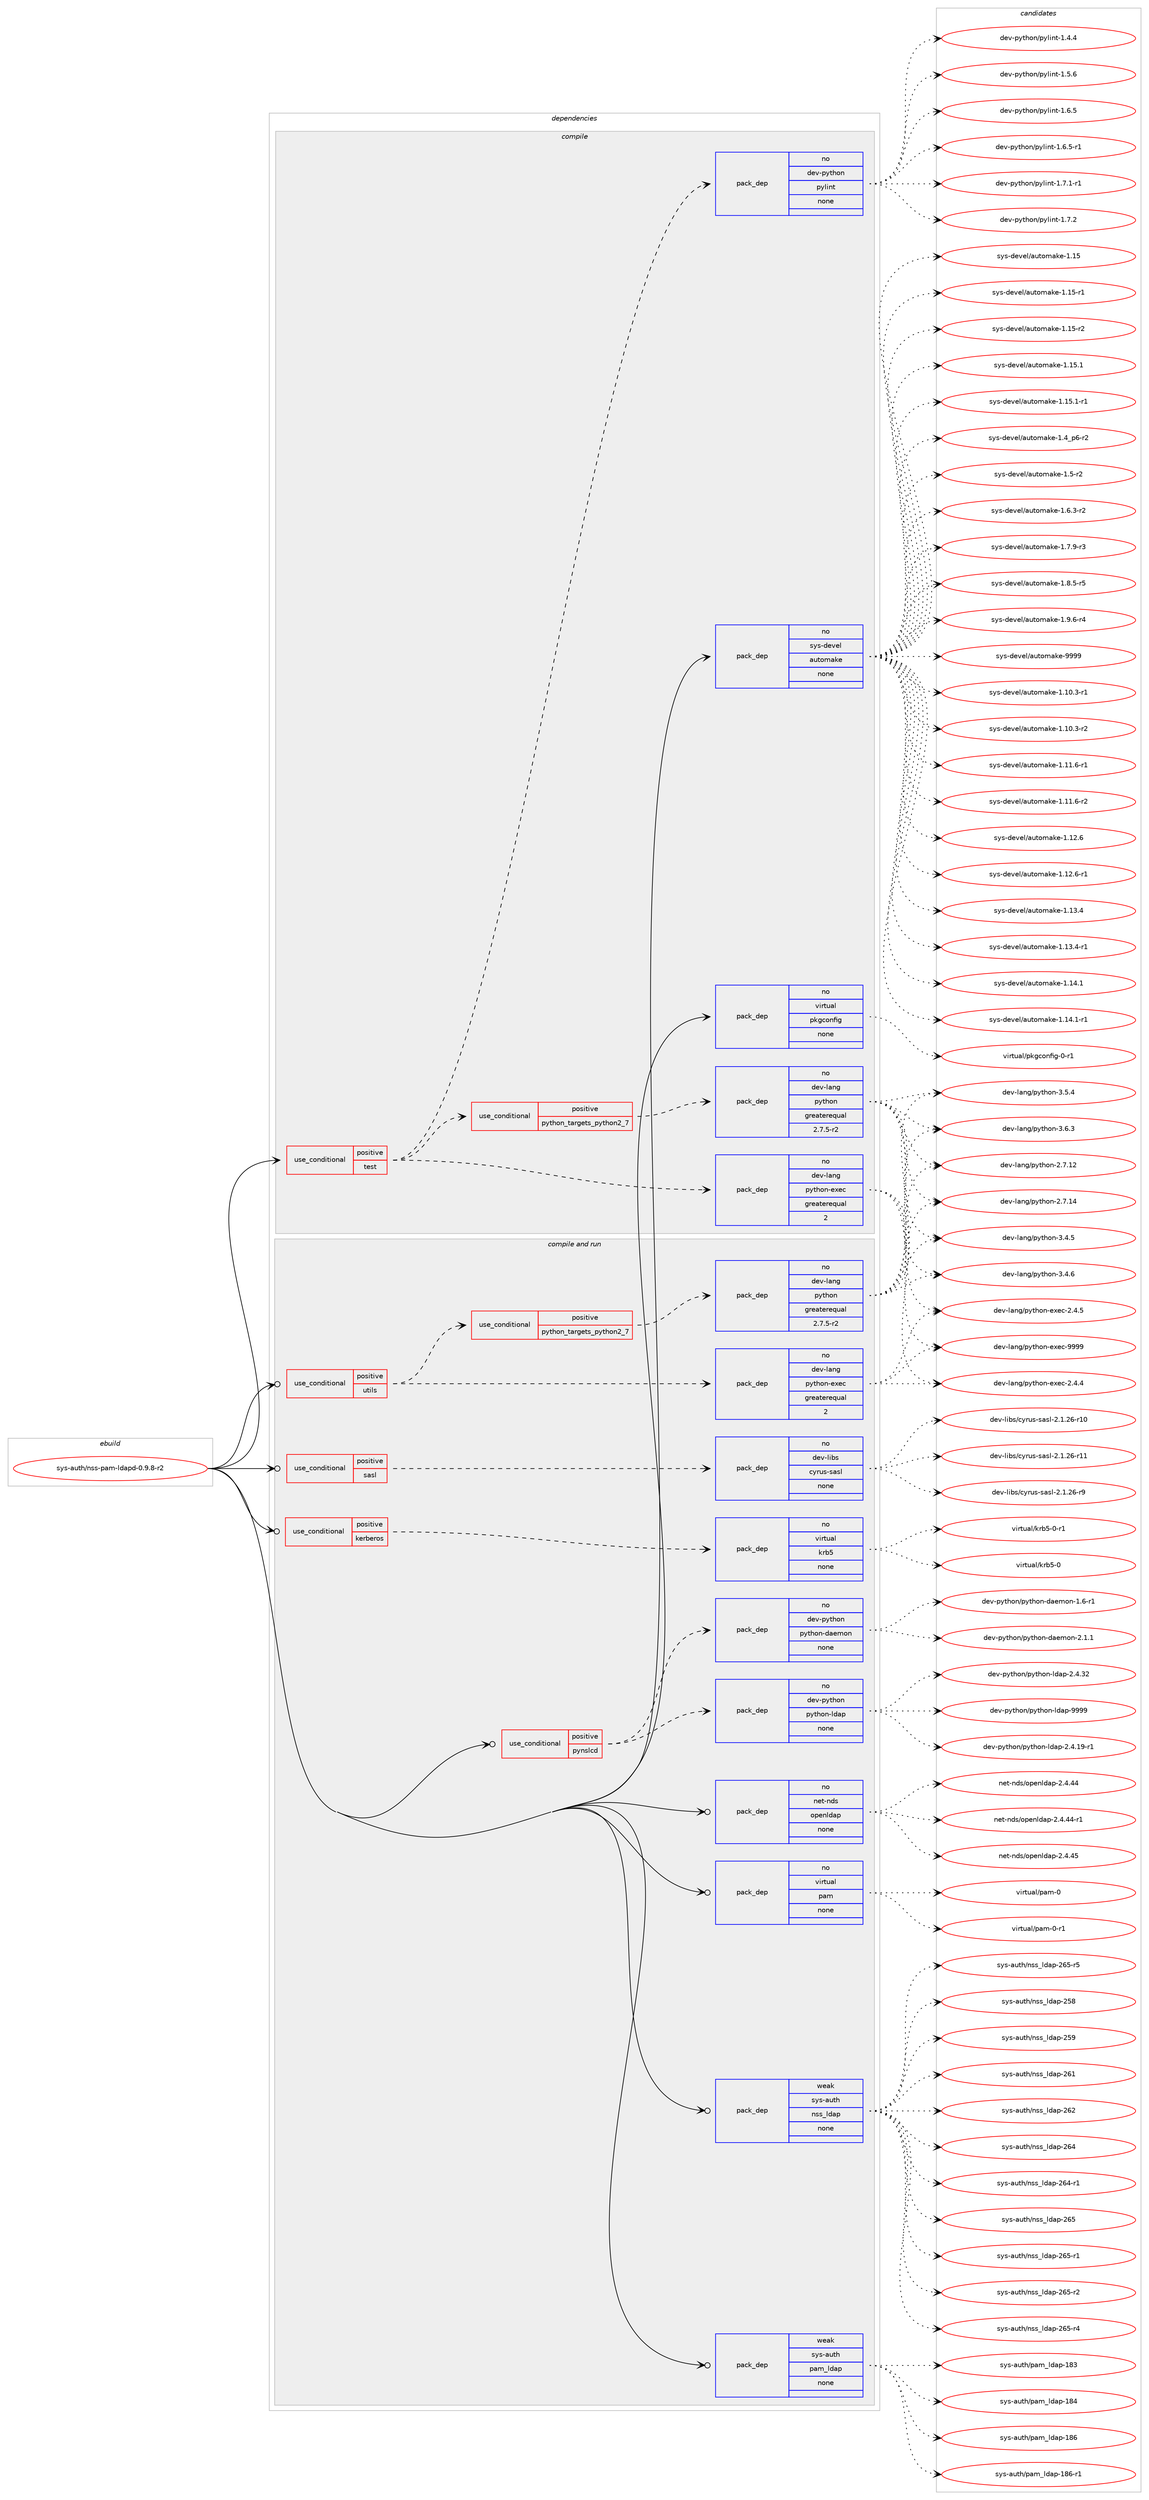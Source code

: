 digraph prolog {

# *************
# Graph options
# *************

newrank=true;
concentrate=true;
compound=true;
graph [rankdir=LR,fontname=Helvetica,fontsize=10,ranksep=1.5];#, ranksep=2.5, nodesep=0.2];
edge  [arrowhead=vee];
node  [fontname=Helvetica,fontsize=10];

# **********
# The ebuild
# **********

subgraph cluster_leftcol {
color=gray;
rank=same;
label=<<i>ebuild</i>>;
id [label="sys-auth/nss-pam-ldapd-0.9.8-r2", color=red, width=4, href="../sys-auth/nss-pam-ldapd-0.9.8-r2.svg"];
}

# ****************
# The dependencies
# ****************

subgraph cluster_midcol {
color=gray;
label=<<i>dependencies</i>>;
subgraph cluster_compile {
fillcolor="#eeeeee";
style=filled;
label=<<i>compile</i>>;
subgraph cond114429 {
dependency474935 [label=<<TABLE BORDER="0" CELLBORDER="1" CELLSPACING="0" CELLPADDING="4"><TR><TD ROWSPAN="3" CELLPADDING="10">use_conditional</TD></TR><TR><TD>positive</TD></TR><TR><TD>test</TD></TR></TABLE>>, shape=none, color=red];
subgraph cond114430 {
dependency474936 [label=<<TABLE BORDER="0" CELLBORDER="1" CELLSPACING="0" CELLPADDING="4"><TR><TD ROWSPAN="3" CELLPADDING="10">use_conditional</TD></TR><TR><TD>positive</TD></TR><TR><TD>python_targets_python2_7</TD></TR></TABLE>>, shape=none, color=red];
subgraph pack352266 {
dependency474937 [label=<<TABLE BORDER="0" CELLBORDER="1" CELLSPACING="0" CELLPADDING="4" WIDTH="220"><TR><TD ROWSPAN="6" CELLPADDING="30">pack_dep</TD></TR><TR><TD WIDTH="110">no</TD></TR><TR><TD>dev-lang</TD></TR><TR><TD>python</TD></TR><TR><TD>greaterequal</TD></TR><TR><TD>2.7.5-r2</TD></TR></TABLE>>, shape=none, color=blue];
}
dependency474936:e -> dependency474937:w [weight=20,style="dashed",arrowhead="vee"];
}
dependency474935:e -> dependency474936:w [weight=20,style="dashed",arrowhead="vee"];
subgraph pack352267 {
dependency474938 [label=<<TABLE BORDER="0" CELLBORDER="1" CELLSPACING="0" CELLPADDING="4" WIDTH="220"><TR><TD ROWSPAN="6" CELLPADDING="30">pack_dep</TD></TR><TR><TD WIDTH="110">no</TD></TR><TR><TD>dev-lang</TD></TR><TR><TD>python-exec</TD></TR><TR><TD>greaterequal</TD></TR><TR><TD>2</TD></TR></TABLE>>, shape=none, color=blue];
}
dependency474935:e -> dependency474938:w [weight=20,style="dashed",arrowhead="vee"];
subgraph pack352268 {
dependency474939 [label=<<TABLE BORDER="0" CELLBORDER="1" CELLSPACING="0" CELLPADDING="4" WIDTH="220"><TR><TD ROWSPAN="6" CELLPADDING="30">pack_dep</TD></TR><TR><TD WIDTH="110">no</TD></TR><TR><TD>dev-python</TD></TR><TR><TD>pylint</TD></TR><TR><TD>none</TD></TR><TR><TD></TD></TR></TABLE>>, shape=none, color=blue];
}
dependency474935:e -> dependency474939:w [weight=20,style="dashed",arrowhead="vee"];
}
id:e -> dependency474935:w [weight=20,style="solid",arrowhead="vee"];
subgraph pack352269 {
dependency474940 [label=<<TABLE BORDER="0" CELLBORDER="1" CELLSPACING="0" CELLPADDING="4" WIDTH="220"><TR><TD ROWSPAN="6" CELLPADDING="30">pack_dep</TD></TR><TR><TD WIDTH="110">no</TD></TR><TR><TD>sys-devel</TD></TR><TR><TD>automake</TD></TR><TR><TD>none</TD></TR><TR><TD></TD></TR></TABLE>>, shape=none, color=blue];
}
id:e -> dependency474940:w [weight=20,style="solid",arrowhead="vee"];
subgraph pack352270 {
dependency474941 [label=<<TABLE BORDER="0" CELLBORDER="1" CELLSPACING="0" CELLPADDING="4" WIDTH="220"><TR><TD ROWSPAN="6" CELLPADDING="30">pack_dep</TD></TR><TR><TD WIDTH="110">no</TD></TR><TR><TD>virtual</TD></TR><TR><TD>pkgconfig</TD></TR><TR><TD>none</TD></TR><TR><TD></TD></TR></TABLE>>, shape=none, color=blue];
}
id:e -> dependency474941:w [weight=20,style="solid",arrowhead="vee"];
}
subgraph cluster_compileandrun {
fillcolor="#eeeeee";
style=filled;
label=<<i>compile and run</i>>;
subgraph cond114431 {
dependency474942 [label=<<TABLE BORDER="0" CELLBORDER="1" CELLSPACING="0" CELLPADDING="4"><TR><TD ROWSPAN="3" CELLPADDING="10">use_conditional</TD></TR><TR><TD>positive</TD></TR><TR><TD>kerberos</TD></TR></TABLE>>, shape=none, color=red];
subgraph pack352271 {
dependency474943 [label=<<TABLE BORDER="0" CELLBORDER="1" CELLSPACING="0" CELLPADDING="4" WIDTH="220"><TR><TD ROWSPAN="6" CELLPADDING="30">pack_dep</TD></TR><TR><TD WIDTH="110">no</TD></TR><TR><TD>virtual</TD></TR><TR><TD>krb5</TD></TR><TR><TD>none</TD></TR><TR><TD></TD></TR></TABLE>>, shape=none, color=blue];
}
dependency474942:e -> dependency474943:w [weight=20,style="dashed",arrowhead="vee"];
}
id:e -> dependency474942:w [weight=20,style="solid",arrowhead="odotvee"];
subgraph cond114432 {
dependency474944 [label=<<TABLE BORDER="0" CELLBORDER="1" CELLSPACING="0" CELLPADDING="4"><TR><TD ROWSPAN="3" CELLPADDING="10">use_conditional</TD></TR><TR><TD>positive</TD></TR><TR><TD>pynslcd</TD></TR></TABLE>>, shape=none, color=red];
subgraph pack352272 {
dependency474945 [label=<<TABLE BORDER="0" CELLBORDER="1" CELLSPACING="0" CELLPADDING="4" WIDTH="220"><TR><TD ROWSPAN="6" CELLPADDING="30">pack_dep</TD></TR><TR><TD WIDTH="110">no</TD></TR><TR><TD>dev-python</TD></TR><TR><TD>python-ldap</TD></TR><TR><TD>none</TD></TR><TR><TD></TD></TR></TABLE>>, shape=none, color=blue];
}
dependency474944:e -> dependency474945:w [weight=20,style="dashed",arrowhead="vee"];
subgraph pack352273 {
dependency474946 [label=<<TABLE BORDER="0" CELLBORDER="1" CELLSPACING="0" CELLPADDING="4" WIDTH="220"><TR><TD ROWSPAN="6" CELLPADDING="30">pack_dep</TD></TR><TR><TD WIDTH="110">no</TD></TR><TR><TD>dev-python</TD></TR><TR><TD>python-daemon</TD></TR><TR><TD>none</TD></TR><TR><TD></TD></TR></TABLE>>, shape=none, color=blue];
}
dependency474944:e -> dependency474946:w [weight=20,style="dashed",arrowhead="vee"];
}
id:e -> dependency474944:w [weight=20,style="solid",arrowhead="odotvee"];
subgraph cond114433 {
dependency474947 [label=<<TABLE BORDER="0" CELLBORDER="1" CELLSPACING="0" CELLPADDING="4"><TR><TD ROWSPAN="3" CELLPADDING="10">use_conditional</TD></TR><TR><TD>positive</TD></TR><TR><TD>sasl</TD></TR></TABLE>>, shape=none, color=red];
subgraph pack352274 {
dependency474948 [label=<<TABLE BORDER="0" CELLBORDER="1" CELLSPACING="0" CELLPADDING="4" WIDTH="220"><TR><TD ROWSPAN="6" CELLPADDING="30">pack_dep</TD></TR><TR><TD WIDTH="110">no</TD></TR><TR><TD>dev-libs</TD></TR><TR><TD>cyrus-sasl</TD></TR><TR><TD>none</TD></TR><TR><TD></TD></TR></TABLE>>, shape=none, color=blue];
}
dependency474947:e -> dependency474948:w [weight=20,style="dashed",arrowhead="vee"];
}
id:e -> dependency474947:w [weight=20,style="solid",arrowhead="odotvee"];
subgraph cond114434 {
dependency474949 [label=<<TABLE BORDER="0" CELLBORDER="1" CELLSPACING="0" CELLPADDING="4"><TR><TD ROWSPAN="3" CELLPADDING="10">use_conditional</TD></TR><TR><TD>positive</TD></TR><TR><TD>utils</TD></TR></TABLE>>, shape=none, color=red];
subgraph cond114435 {
dependency474950 [label=<<TABLE BORDER="0" CELLBORDER="1" CELLSPACING="0" CELLPADDING="4"><TR><TD ROWSPAN="3" CELLPADDING="10">use_conditional</TD></TR><TR><TD>positive</TD></TR><TR><TD>python_targets_python2_7</TD></TR></TABLE>>, shape=none, color=red];
subgraph pack352275 {
dependency474951 [label=<<TABLE BORDER="0" CELLBORDER="1" CELLSPACING="0" CELLPADDING="4" WIDTH="220"><TR><TD ROWSPAN="6" CELLPADDING="30">pack_dep</TD></TR><TR><TD WIDTH="110">no</TD></TR><TR><TD>dev-lang</TD></TR><TR><TD>python</TD></TR><TR><TD>greaterequal</TD></TR><TR><TD>2.7.5-r2</TD></TR></TABLE>>, shape=none, color=blue];
}
dependency474950:e -> dependency474951:w [weight=20,style="dashed",arrowhead="vee"];
}
dependency474949:e -> dependency474950:w [weight=20,style="dashed",arrowhead="vee"];
subgraph pack352276 {
dependency474952 [label=<<TABLE BORDER="0" CELLBORDER="1" CELLSPACING="0" CELLPADDING="4" WIDTH="220"><TR><TD ROWSPAN="6" CELLPADDING="30">pack_dep</TD></TR><TR><TD WIDTH="110">no</TD></TR><TR><TD>dev-lang</TD></TR><TR><TD>python-exec</TD></TR><TR><TD>greaterequal</TD></TR><TR><TD>2</TD></TR></TABLE>>, shape=none, color=blue];
}
dependency474949:e -> dependency474952:w [weight=20,style="dashed",arrowhead="vee"];
}
id:e -> dependency474949:w [weight=20,style="solid",arrowhead="odotvee"];
subgraph pack352277 {
dependency474953 [label=<<TABLE BORDER="0" CELLBORDER="1" CELLSPACING="0" CELLPADDING="4" WIDTH="220"><TR><TD ROWSPAN="6" CELLPADDING="30">pack_dep</TD></TR><TR><TD WIDTH="110">no</TD></TR><TR><TD>net-nds</TD></TR><TR><TD>openldap</TD></TR><TR><TD>none</TD></TR><TR><TD></TD></TR></TABLE>>, shape=none, color=blue];
}
id:e -> dependency474953:w [weight=20,style="solid",arrowhead="odotvee"];
subgraph pack352278 {
dependency474954 [label=<<TABLE BORDER="0" CELLBORDER="1" CELLSPACING="0" CELLPADDING="4" WIDTH="220"><TR><TD ROWSPAN="6" CELLPADDING="30">pack_dep</TD></TR><TR><TD WIDTH="110">no</TD></TR><TR><TD>virtual</TD></TR><TR><TD>pam</TD></TR><TR><TD>none</TD></TR><TR><TD></TD></TR></TABLE>>, shape=none, color=blue];
}
id:e -> dependency474954:w [weight=20,style="solid",arrowhead="odotvee"];
subgraph pack352279 {
dependency474955 [label=<<TABLE BORDER="0" CELLBORDER="1" CELLSPACING="0" CELLPADDING="4" WIDTH="220"><TR><TD ROWSPAN="6" CELLPADDING="30">pack_dep</TD></TR><TR><TD WIDTH="110">weak</TD></TR><TR><TD>sys-auth</TD></TR><TR><TD>nss_ldap</TD></TR><TR><TD>none</TD></TR><TR><TD></TD></TR></TABLE>>, shape=none, color=blue];
}
id:e -> dependency474955:w [weight=20,style="solid",arrowhead="odotvee"];
subgraph pack352280 {
dependency474956 [label=<<TABLE BORDER="0" CELLBORDER="1" CELLSPACING="0" CELLPADDING="4" WIDTH="220"><TR><TD ROWSPAN="6" CELLPADDING="30">pack_dep</TD></TR><TR><TD WIDTH="110">weak</TD></TR><TR><TD>sys-auth</TD></TR><TR><TD>pam_ldap</TD></TR><TR><TD>none</TD></TR><TR><TD></TD></TR></TABLE>>, shape=none, color=blue];
}
id:e -> dependency474956:w [weight=20,style="solid",arrowhead="odotvee"];
}
subgraph cluster_run {
fillcolor="#eeeeee";
style=filled;
label=<<i>run</i>>;
}
}

# **************
# The candidates
# **************

subgraph cluster_choices {
rank=same;
color=gray;
label=<<i>candidates</i>>;

subgraph choice352266 {
color=black;
nodesep=1;
choice10010111845108971101034711212111610411111045504655464950 [label="dev-lang/python-2.7.12", color=red, width=4,href="../dev-lang/python-2.7.12.svg"];
choice10010111845108971101034711212111610411111045504655464952 [label="dev-lang/python-2.7.14", color=red, width=4,href="../dev-lang/python-2.7.14.svg"];
choice100101118451089711010347112121116104111110455146524653 [label="dev-lang/python-3.4.5", color=red, width=4,href="../dev-lang/python-3.4.5.svg"];
choice100101118451089711010347112121116104111110455146524654 [label="dev-lang/python-3.4.6", color=red, width=4,href="../dev-lang/python-3.4.6.svg"];
choice100101118451089711010347112121116104111110455146534652 [label="dev-lang/python-3.5.4", color=red, width=4,href="../dev-lang/python-3.5.4.svg"];
choice100101118451089711010347112121116104111110455146544651 [label="dev-lang/python-3.6.3", color=red, width=4,href="../dev-lang/python-3.6.3.svg"];
dependency474937:e -> choice10010111845108971101034711212111610411111045504655464950:w [style=dotted,weight="100"];
dependency474937:e -> choice10010111845108971101034711212111610411111045504655464952:w [style=dotted,weight="100"];
dependency474937:e -> choice100101118451089711010347112121116104111110455146524653:w [style=dotted,weight="100"];
dependency474937:e -> choice100101118451089711010347112121116104111110455146524654:w [style=dotted,weight="100"];
dependency474937:e -> choice100101118451089711010347112121116104111110455146534652:w [style=dotted,weight="100"];
dependency474937:e -> choice100101118451089711010347112121116104111110455146544651:w [style=dotted,weight="100"];
}
subgraph choice352267 {
color=black;
nodesep=1;
choice1001011184510897110103471121211161041111104510112010199455046524652 [label="dev-lang/python-exec-2.4.4", color=red, width=4,href="../dev-lang/python-exec-2.4.4.svg"];
choice1001011184510897110103471121211161041111104510112010199455046524653 [label="dev-lang/python-exec-2.4.5", color=red, width=4,href="../dev-lang/python-exec-2.4.5.svg"];
choice10010111845108971101034711212111610411111045101120101994557575757 [label="dev-lang/python-exec-9999", color=red, width=4,href="../dev-lang/python-exec-9999.svg"];
dependency474938:e -> choice1001011184510897110103471121211161041111104510112010199455046524652:w [style=dotted,weight="100"];
dependency474938:e -> choice1001011184510897110103471121211161041111104510112010199455046524653:w [style=dotted,weight="100"];
dependency474938:e -> choice10010111845108971101034711212111610411111045101120101994557575757:w [style=dotted,weight="100"];
}
subgraph choice352268 {
color=black;
nodesep=1;
choice1001011184511212111610411111047112121108105110116454946524652 [label="dev-python/pylint-1.4.4", color=red, width=4,href="../dev-python/pylint-1.4.4.svg"];
choice1001011184511212111610411111047112121108105110116454946534654 [label="dev-python/pylint-1.5.6", color=red, width=4,href="../dev-python/pylint-1.5.6.svg"];
choice1001011184511212111610411111047112121108105110116454946544653 [label="dev-python/pylint-1.6.5", color=red, width=4,href="../dev-python/pylint-1.6.5.svg"];
choice10010111845112121116104111110471121211081051101164549465446534511449 [label="dev-python/pylint-1.6.5-r1", color=red, width=4,href="../dev-python/pylint-1.6.5-r1.svg"];
choice10010111845112121116104111110471121211081051101164549465546494511449 [label="dev-python/pylint-1.7.1-r1", color=red, width=4,href="../dev-python/pylint-1.7.1-r1.svg"];
choice1001011184511212111610411111047112121108105110116454946554650 [label="dev-python/pylint-1.7.2", color=red, width=4,href="../dev-python/pylint-1.7.2.svg"];
dependency474939:e -> choice1001011184511212111610411111047112121108105110116454946524652:w [style=dotted,weight="100"];
dependency474939:e -> choice1001011184511212111610411111047112121108105110116454946534654:w [style=dotted,weight="100"];
dependency474939:e -> choice1001011184511212111610411111047112121108105110116454946544653:w [style=dotted,weight="100"];
dependency474939:e -> choice10010111845112121116104111110471121211081051101164549465446534511449:w [style=dotted,weight="100"];
dependency474939:e -> choice10010111845112121116104111110471121211081051101164549465546494511449:w [style=dotted,weight="100"];
dependency474939:e -> choice1001011184511212111610411111047112121108105110116454946554650:w [style=dotted,weight="100"];
}
subgraph choice352269 {
color=black;
nodesep=1;
choice11512111545100101118101108479711711611110997107101454946494846514511449 [label="sys-devel/automake-1.10.3-r1", color=red, width=4,href="../sys-devel/automake-1.10.3-r1.svg"];
choice11512111545100101118101108479711711611110997107101454946494846514511450 [label="sys-devel/automake-1.10.3-r2", color=red, width=4,href="../sys-devel/automake-1.10.3-r2.svg"];
choice11512111545100101118101108479711711611110997107101454946494946544511449 [label="sys-devel/automake-1.11.6-r1", color=red, width=4,href="../sys-devel/automake-1.11.6-r1.svg"];
choice11512111545100101118101108479711711611110997107101454946494946544511450 [label="sys-devel/automake-1.11.6-r2", color=red, width=4,href="../sys-devel/automake-1.11.6-r2.svg"];
choice1151211154510010111810110847971171161111099710710145494649504654 [label="sys-devel/automake-1.12.6", color=red, width=4,href="../sys-devel/automake-1.12.6.svg"];
choice11512111545100101118101108479711711611110997107101454946495046544511449 [label="sys-devel/automake-1.12.6-r1", color=red, width=4,href="../sys-devel/automake-1.12.6-r1.svg"];
choice1151211154510010111810110847971171161111099710710145494649514652 [label="sys-devel/automake-1.13.4", color=red, width=4,href="../sys-devel/automake-1.13.4.svg"];
choice11512111545100101118101108479711711611110997107101454946495146524511449 [label="sys-devel/automake-1.13.4-r1", color=red, width=4,href="../sys-devel/automake-1.13.4-r1.svg"];
choice1151211154510010111810110847971171161111099710710145494649524649 [label="sys-devel/automake-1.14.1", color=red, width=4,href="../sys-devel/automake-1.14.1.svg"];
choice11512111545100101118101108479711711611110997107101454946495246494511449 [label="sys-devel/automake-1.14.1-r1", color=red, width=4,href="../sys-devel/automake-1.14.1-r1.svg"];
choice115121115451001011181011084797117116111109971071014549464953 [label="sys-devel/automake-1.15", color=red, width=4,href="../sys-devel/automake-1.15.svg"];
choice1151211154510010111810110847971171161111099710710145494649534511449 [label="sys-devel/automake-1.15-r1", color=red, width=4,href="../sys-devel/automake-1.15-r1.svg"];
choice1151211154510010111810110847971171161111099710710145494649534511450 [label="sys-devel/automake-1.15-r2", color=red, width=4,href="../sys-devel/automake-1.15-r2.svg"];
choice1151211154510010111810110847971171161111099710710145494649534649 [label="sys-devel/automake-1.15.1", color=red, width=4,href="../sys-devel/automake-1.15.1.svg"];
choice11512111545100101118101108479711711611110997107101454946495346494511449 [label="sys-devel/automake-1.15.1-r1", color=red, width=4,href="../sys-devel/automake-1.15.1-r1.svg"];
choice115121115451001011181011084797117116111109971071014549465295112544511450 [label="sys-devel/automake-1.4_p6-r2", color=red, width=4,href="../sys-devel/automake-1.4_p6-r2.svg"];
choice11512111545100101118101108479711711611110997107101454946534511450 [label="sys-devel/automake-1.5-r2", color=red, width=4,href="../sys-devel/automake-1.5-r2.svg"];
choice115121115451001011181011084797117116111109971071014549465446514511450 [label="sys-devel/automake-1.6.3-r2", color=red, width=4,href="../sys-devel/automake-1.6.3-r2.svg"];
choice115121115451001011181011084797117116111109971071014549465546574511451 [label="sys-devel/automake-1.7.9-r3", color=red, width=4,href="../sys-devel/automake-1.7.9-r3.svg"];
choice115121115451001011181011084797117116111109971071014549465646534511453 [label="sys-devel/automake-1.8.5-r5", color=red, width=4,href="../sys-devel/automake-1.8.5-r5.svg"];
choice115121115451001011181011084797117116111109971071014549465746544511452 [label="sys-devel/automake-1.9.6-r4", color=red, width=4,href="../sys-devel/automake-1.9.6-r4.svg"];
choice115121115451001011181011084797117116111109971071014557575757 [label="sys-devel/automake-9999", color=red, width=4,href="../sys-devel/automake-9999.svg"];
dependency474940:e -> choice11512111545100101118101108479711711611110997107101454946494846514511449:w [style=dotted,weight="100"];
dependency474940:e -> choice11512111545100101118101108479711711611110997107101454946494846514511450:w [style=dotted,weight="100"];
dependency474940:e -> choice11512111545100101118101108479711711611110997107101454946494946544511449:w [style=dotted,weight="100"];
dependency474940:e -> choice11512111545100101118101108479711711611110997107101454946494946544511450:w [style=dotted,weight="100"];
dependency474940:e -> choice1151211154510010111810110847971171161111099710710145494649504654:w [style=dotted,weight="100"];
dependency474940:e -> choice11512111545100101118101108479711711611110997107101454946495046544511449:w [style=dotted,weight="100"];
dependency474940:e -> choice1151211154510010111810110847971171161111099710710145494649514652:w [style=dotted,weight="100"];
dependency474940:e -> choice11512111545100101118101108479711711611110997107101454946495146524511449:w [style=dotted,weight="100"];
dependency474940:e -> choice1151211154510010111810110847971171161111099710710145494649524649:w [style=dotted,weight="100"];
dependency474940:e -> choice11512111545100101118101108479711711611110997107101454946495246494511449:w [style=dotted,weight="100"];
dependency474940:e -> choice115121115451001011181011084797117116111109971071014549464953:w [style=dotted,weight="100"];
dependency474940:e -> choice1151211154510010111810110847971171161111099710710145494649534511449:w [style=dotted,weight="100"];
dependency474940:e -> choice1151211154510010111810110847971171161111099710710145494649534511450:w [style=dotted,weight="100"];
dependency474940:e -> choice1151211154510010111810110847971171161111099710710145494649534649:w [style=dotted,weight="100"];
dependency474940:e -> choice11512111545100101118101108479711711611110997107101454946495346494511449:w [style=dotted,weight="100"];
dependency474940:e -> choice115121115451001011181011084797117116111109971071014549465295112544511450:w [style=dotted,weight="100"];
dependency474940:e -> choice11512111545100101118101108479711711611110997107101454946534511450:w [style=dotted,weight="100"];
dependency474940:e -> choice115121115451001011181011084797117116111109971071014549465446514511450:w [style=dotted,weight="100"];
dependency474940:e -> choice115121115451001011181011084797117116111109971071014549465546574511451:w [style=dotted,weight="100"];
dependency474940:e -> choice115121115451001011181011084797117116111109971071014549465646534511453:w [style=dotted,weight="100"];
dependency474940:e -> choice115121115451001011181011084797117116111109971071014549465746544511452:w [style=dotted,weight="100"];
dependency474940:e -> choice115121115451001011181011084797117116111109971071014557575757:w [style=dotted,weight="100"];
}
subgraph choice352270 {
color=black;
nodesep=1;
choice11810511411611797108471121071039911111010210510345484511449 [label="virtual/pkgconfig-0-r1", color=red, width=4,href="../virtual/pkgconfig-0-r1.svg"];
dependency474941:e -> choice11810511411611797108471121071039911111010210510345484511449:w [style=dotted,weight="100"];
}
subgraph choice352271 {
color=black;
nodesep=1;
choice118105114116117971084710711498534548 [label="virtual/krb5-0", color=red, width=4,href="../virtual/krb5-0.svg"];
choice1181051141161179710847107114985345484511449 [label="virtual/krb5-0-r1", color=red, width=4,href="../virtual/krb5-0-r1.svg"];
dependency474943:e -> choice118105114116117971084710711498534548:w [style=dotted,weight="100"];
dependency474943:e -> choice1181051141161179710847107114985345484511449:w [style=dotted,weight="100"];
}
subgraph choice352272 {
color=black;
nodesep=1;
choice10010111845112121116104111110471121211161041111104510810097112455046524649574511449 [label="dev-python/python-ldap-2.4.19-r1", color=red, width=4,href="../dev-python/python-ldap-2.4.19-r1.svg"];
choice1001011184511212111610411111047112121116104111110451081009711245504652465150 [label="dev-python/python-ldap-2.4.32", color=red, width=4,href="../dev-python/python-ldap-2.4.32.svg"];
choice100101118451121211161041111104711212111610411111045108100971124557575757 [label="dev-python/python-ldap-9999", color=red, width=4,href="../dev-python/python-ldap-9999.svg"];
dependency474945:e -> choice10010111845112121116104111110471121211161041111104510810097112455046524649574511449:w [style=dotted,weight="100"];
dependency474945:e -> choice1001011184511212111610411111047112121116104111110451081009711245504652465150:w [style=dotted,weight="100"];
dependency474945:e -> choice100101118451121211161041111104711212111610411111045108100971124557575757:w [style=dotted,weight="100"];
}
subgraph choice352273 {
color=black;
nodesep=1;
choice10010111845112121116104111110471121211161041111104510097101109111110454946544511449 [label="dev-python/python-daemon-1.6-r1", color=red, width=4,href="../dev-python/python-daemon-1.6-r1.svg"];
choice10010111845112121116104111110471121211161041111104510097101109111110455046494649 [label="dev-python/python-daemon-2.1.1", color=red, width=4,href="../dev-python/python-daemon-2.1.1.svg"];
dependency474946:e -> choice10010111845112121116104111110471121211161041111104510097101109111110454946544511449:w [style=dotted,weight="100"];
dependency474946:e -> choice10010111845112121116104111110471121211161041111104510097101109111110455046494649:w [style=dotted,weight="100"];
}
subgraph choice352274 {
color=black;
nodesep=1;
choice10010111845108105981154799121114117115451159711510845504649465054451144948 [label="dev-libs/cyrus-sasl-2.1.26-r10", color=red, width=4,href="../dev-libs/cyrus-sasl-2.1.26-r10.svg"];
choice10010111845108105981154799121114117115451159711510845504649465054451144949 [label="dev-libs/cyrus-sasl-2.1.26-r11", color=red, width=4,href="../dev-libs/cyrus-sasl-2.1.26-r11.svg"];
choice100101118451081059811547991211141171154511597115108455046494650544511457 [label="dev-libs/cyrus-sasl-2.1.26-r9", color=red, width=4,href="../dev-libs/cyrus-sasl-2.1.26-r9.svg"];
dependency474948:e -> choice10010111845108105981154799121114117115451159711510845504649465054451144948:w [style=dotted,weight="100"];
dependency474948:e -> choice10010111845108105981154799121114117115451159711510845504649465054451144949:w [style=dotted,weight="100"];
dependency474948:e -> choice100101118451081059811547991211141171154511597115108455046494650544511457:w [style=dotted,weight="100"];
}
subgraph choice352275 {
color=black;
nodesep=1;
choice10010111845108971101034711212111610411111045504655464950 [label="dev-lang/python-2.7.12", color=red, width=4,href="../dev-lang/python-2.7.12.svg"];
choice10010111845108971101034711212111610411111045504655464952 [label="dev-lang/python-2.7.14", color=red, width=4,href="../dev-lang/python-2.7.14.svg"];
choice100101118451089711010347112121116104111110455146524653 [label="dev-lang/python-3.4.5", color=red, width=4,href="../dev-lang/python-3.4.5.svg"];
choice100101118451089711010347112121116104111110455146524654 [label="dev-lang/python-3.4.6", color=red, width=4,href="../dev-lang/python-3.4.6.svg"];
choice100101118451089711010347112121116104111110455146534652 [label="dev-lang/python-3.5.4", color=red, width=4,href="../dev-lang/python-3.5.4.svg"];
choice100101118451089711010347112121116104111110455146544651 [label="dev-lang/python-3.6.3", color=red, width=4,href="../dev-lang/python-3.6.3.svg"];
dependency474951:e -> choice10010111845108971101034711212111610411111045504655464950:w [style=dotted,weight="100"];
dependency474951:e -> choice10010111845108971101034711212111610411111045504655464952:w [style=dotted,weight="100"];
dependency474951:e -> choice100101118451089711010347112121116104111110455146524653:w [style=dotted,weight="100"];
dependency474951:e -> choice100101118451089711010347112121116104111110455146524654:w [style=dotted,weight="100"];
dependency474951:e -> choice100101118451089711010347112121116104111110455146534652:w [style=dotted,weight="100"];
dependency474951:e -> choice100101118451089711010347112121116104111110455146544651:w [style=dotted,weight="100"];
}
subgraph choice352276 {
color=black;
nodesep=1;
choice1001011184510897110103471121211161041111104510112010199455046524652 [label="dev-lang/python-exec-2.4.4", color=red, width=4,href="../dev-lang/python-exec-2.4.4.svg"];
choice1001011184510897110103471121211161041111104510112010199455046524653 [label="dev-lang/python-exec-2.4.5", color=red, width=4,href="../dev-lang/python-exec-2.4.5.svg"];
choice10010111845108971101034711212111610411111045101120101994557575757 [label="dev-lang/python-exec-9999", color=red, width=4,href="../dev-lang/python-exec-9999.svg"];
dependency474952:e -> choice1001011184510897110103471121211161041111104510112010199455046524652:w [style=dotted,weight="100"];
dependency474952:e -> choice1001011184510897110103471121211161041111104510112010199455046524653:w [style=dotted,weight="100"];
dependency474952:e -> choice10010111845108971101034711212111610411111045101120101994557575757:w [style=dotted,weight="100"];
}
subgraph choice352277 {
color=black;
nodesep=1;
choice11010111645110100115471111121011101081009711245504652465252 [label="net-nds/openldap-2.4.44", color=red, width=4,href="../net-nds/openldap-2.4.44.svg"];
choice110101116451101001154711111210111010810097112455046524652524511449 [label="net-nds/openldap-2.4.44-r1", color=red, width=4,href="../net-nds/openldap-2.4.44-r1.svg"];
choice11010111645110100115471111121011101081009711245504652465253 [label="net-nds/openldap-2.4.45", color=red, width=4,href="../net-nds/openldap-2.4.45.svg"];
dependency474953:e -> choice11010111645110100115471111121011101081009711245504652465252:w [style=dotted,weight="100"];
dependency474953:e -> choice110101116451101001154711111210111010810097112455046524652524511449:w [style=dotted,weight="100"];
dependency474953:e -> choice11010111645110100115471111121011101081009711245504652465253:w [style=dotted,weight="100"];
}
subgraph choice352278 {
color=black;
nodesep=1;
choice1181051141161179710847112971094548 [label="virtual/pam-0", color=red, width=4,href="../virtual/pam-0.svg"];
choice11810511411611797108471129710945484511449 [label="virtual/pam-0-r1", color=red, width=4,href="../virtual/pam-0-r1.svg"];
dependency474954:e -> choice1181051141161179710847112971094548:w [style=dotted,weight="100"];
dependency474954:e -> choice11810511411611797108471129710945484511449:w [style=dotted,weight="100"];
}
subgraph choice352279 {
color=black;
nodesep=1;
choice115121115459711711610447110115115951081009711245505356 [label="sys-auth/nss_ldap-258", color=red, width=4,href="../sys-auth/nss_ldap-258.svg"];
choice115121115459711711610447110115115951081009711245505357 [label="sys-auth/nss_ldap-259", color=red, width=4,href="../sys-auth/nss_ldap-259.svg"];
choice115121115459711711610447110115115951081009711245505449 [label="sys-auth/nss_ldap-261", color=red, width=4,href="../sys-auth/nss_ldap-261.svg"];
choice115121115459711711610447110115115951081009711245505450 [label="sys-auth/nss_ldap-262", color=red, width=4,href="../sys-auth/nss_ldap-262.svg"];
choice115121115459711711610447110115115951081009711245505452 [label="sys-auth/nss_ldap-264", color=red, width=4,href="../sys-auth/nss_ldap-264.svg"];
choice1151211154597117116104471101151159510810097112455054524511449 [label="sys-auth/nss_ldap-264-r1", color=red, width=4,href="../sys-auth/nss_ldap-264-r1.svg"];
choice115121115459711711610447110115115951081009711245505453 [label="sys-auth/nss_ldap-265", color=red, width=4,href="../sys-auth/nss_ldap-265.svg"];
choice1151211154597117116104471101151159510810097112455054534511449 [label="sys-auth/nss_ldap-265-r1", color=red, width=4,href="../sys-auth/nss_ldap-265-r1.svg"];
choice1151211154597117116104471101151159510810097112455054534511450 [label="sys-auth/nss_ldap-265-r2", color=red, width=4,href="../sys-auth/nss_ldap-265-r2.svg"];
choice1151211154597117116104471101151159510810097112455054534511452 [label="sys-auth/nss_ldap-265-r4", color=red, width=4,href="../sys-auth/nss_ldap-265-r4.svg"];
choice1151211154597117116104471101151159510810097112455054534511453 [label="sys-auth/nss_ldap-265-r5", color=red, width=4,href="../sys-auth/nss_ldap-265-r5.svg"];
dependency474955:e -> choice115121115459711711610447110115115951081009711245505356:w [style=dotted,weight="100"];
dependency474955:e -> choice115121115459711711610447110115115951081009711245505357:w [style=dotted,weight="100"];
dependency474955:e -> choice115121115459711711610447110115115951081009711245505449:w [style=dotted,weight="100"];
dependency474955:e -> choice115121115459711711610447110115115951081009711245505450:w [style=dotted,weight="100"];
dependency474955:e -> choice115121115459711711610447110115115951081009711245505452:w [style=dotted,weight="100"];
dependency474955:e -> choice1151211154597117116104471101151159510810097112455054524511449:w [style=dotted,weight="100"];
dependency474955:e -> choice115121115459711711610447110115115951081009711245505453:w [style=dotted,weight="100"];
dependency474955:e -> choice1151211154597117116104471101151159510810097112455054534511449:w [style=dotted,weight="100"];
dependency474955:e -> choice1151211154597117116104471101151159510810097112455054534511450:w [style=dotted,weight="100"];
dependency474955:e -> choice1151211154597117116104471101151159510810097112455054534511452:w [style=dotted,weight="100"];
dependency474955:e -> choice1151211154597117116104471101151159510810097112455054534511453:w [style=dotted,weight="100"];
}
subgraph choice352280 {
color=black;
nodesep=1;
choice11512111545971171161044711297109951081009711245495651 [label="sys-auth/pam_ldap-183", color=red, width=4,href="../sys-auth/pam_ldap-183.svg"];
choice11512111545971171161044711297109951081009711245495652 [label="sys-auth/pam_ldap-184", color=red, width=4,href="../sys-auth/pam_ldap-184.svg"];
choice11512111545971171161044711297109951081009711245495654 [label="sys-auth/pam_ldap-186", color=red, width=4,href="../sys-auth/pam_ldap-186.svg"];
choice115121115459711711610447112971099510810097112454956544511449 [label="sys-auth/pam_ldap-186-r1", color=red, width=4,href="../sys-auth/pam_ldap-186-r1.svg"];
dependency474956:e -> choice11512111545971171161044711297109951081009711245495651:w [style=dotted,weight="100"];
dependency474956:e -> choice11512111545971171161044711297109951081009711245495652:w [style=dotted,weight="100"];
dependency474956:e -> choice11512111545971171161044711297109951081009711245495654:w [style=dotted,weight="100"];
dependency474956:e -> choice115121115459711711610447112971099510810097112454956544511449:w [style=dotted,weight="100"];
}
}

}
